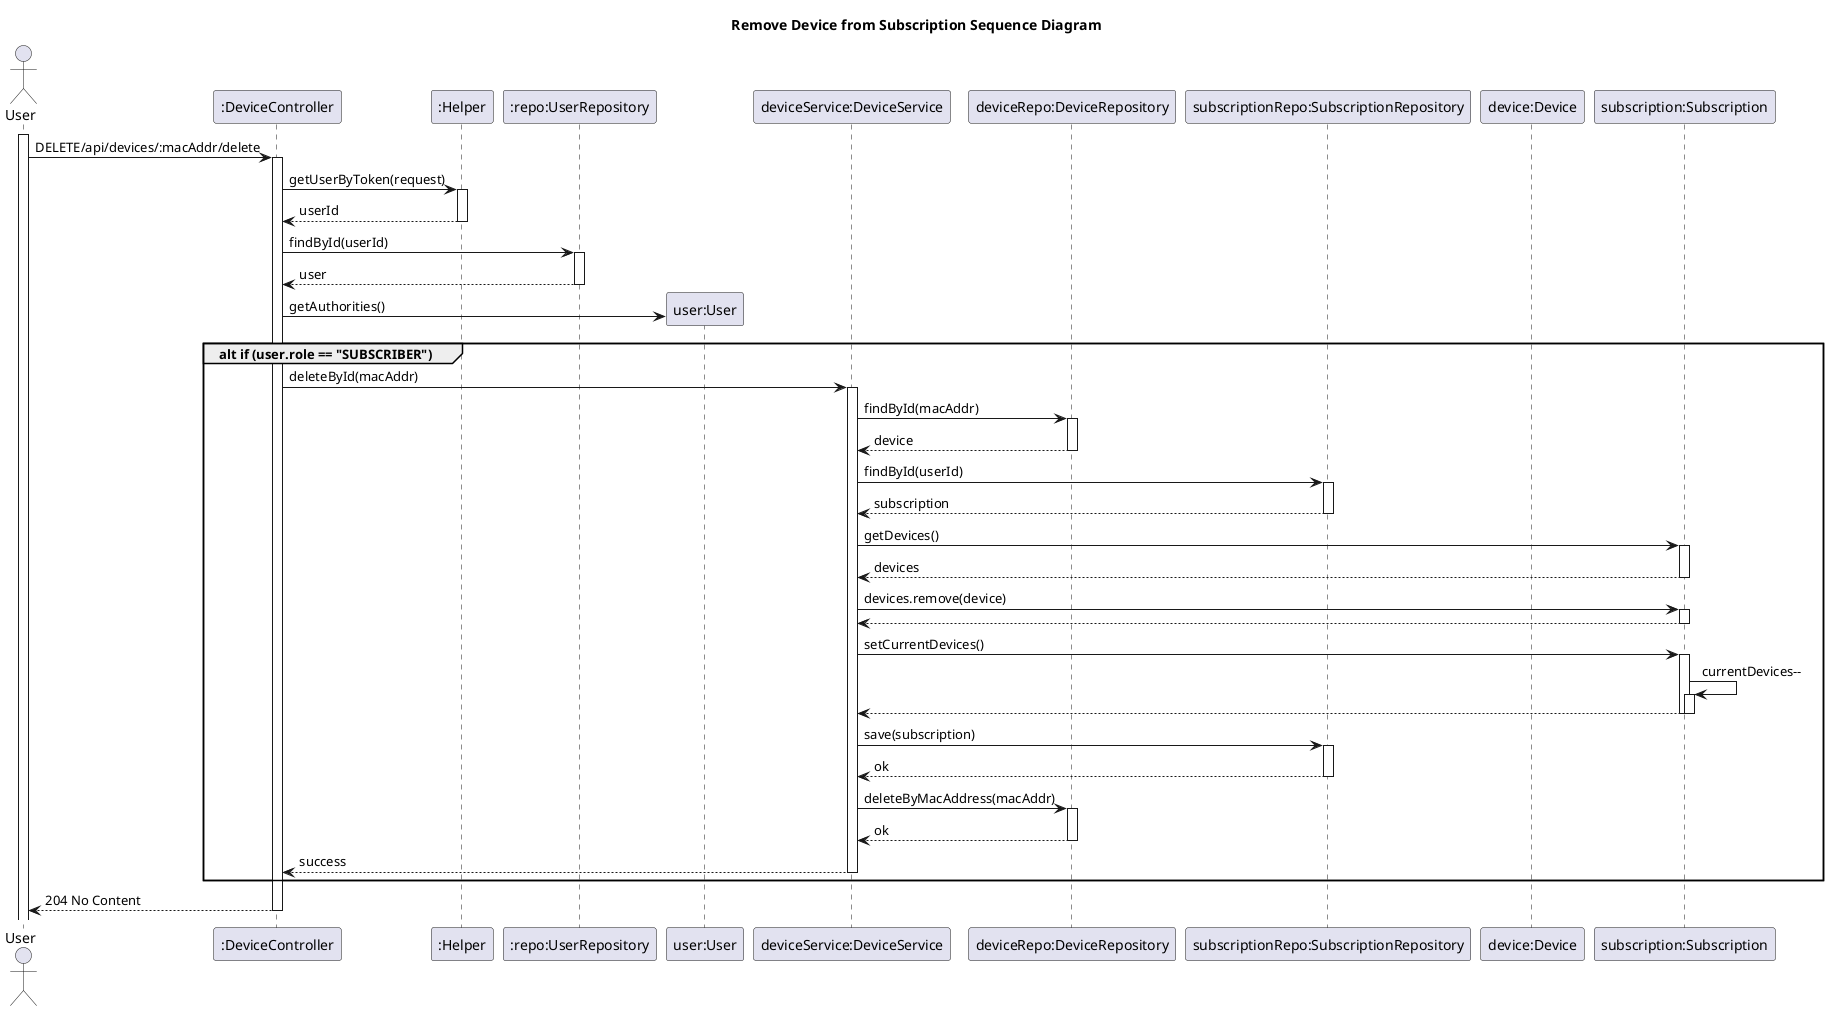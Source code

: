 @startuml
'https://plantuml.com/sequence-diagram

title Remove Device from Subscription Sequence Diagram

autoactivate on

actor "User" as User
participant ":DeviceController" as Ctrl
participant ":Helper" as Helper
participant ":repo:UserRepository" as userRepo
participant "user:User" as usr
participant "deviceService:DeviceService" as Svc
participant "deviceRepo:DeviceRepository" as devRepo
participant "subscriptionRepo:SubscriptionRepository" as subRepo
participant "device:Device" as device
participant "subscription:Subscription" as subscription


activate User


User -> Ctrl: DELETE/api/devices/:macAddr/delete
Ctrl -> Helper: getUserByToken(request)
Helper --> Ctrl: userId
Ctrl -> userRepo: findById(userId)
userRepo --> Ctrl: user
Ctrl -> usr**: getAuthorities()
group alt if (user.role == "SUBSCRIBER")
    Ctrl -> Svc: deleteById(macAddr)
    Svc -> devRepo: findById(macAddr)
    devRepo --> Svc: device
    Svc -> subRepo: findById(userId)
    subRepo --> Svc: subscription
    Svc -> subscription: getDevices()
    subscription --> Svc: devices
    Svc -> subscription: devices.remove(device)
    subscription --> Svc
    Svc -> subscription: setCurrentDevices()
    subscription -> subscription: currentDevices--
    subscription --> Svc
    deactivate subscription
    Svc -> subRepo: save(subscription)
    subRepo --> Svc: ok
    Svc -> devRepo: deleteByMacAddress(macAddr)
    devRepo --> Svc: ok
    Svc --> Ctrl: success
end
Ctrl --> User: 204 No Content

@enduml
